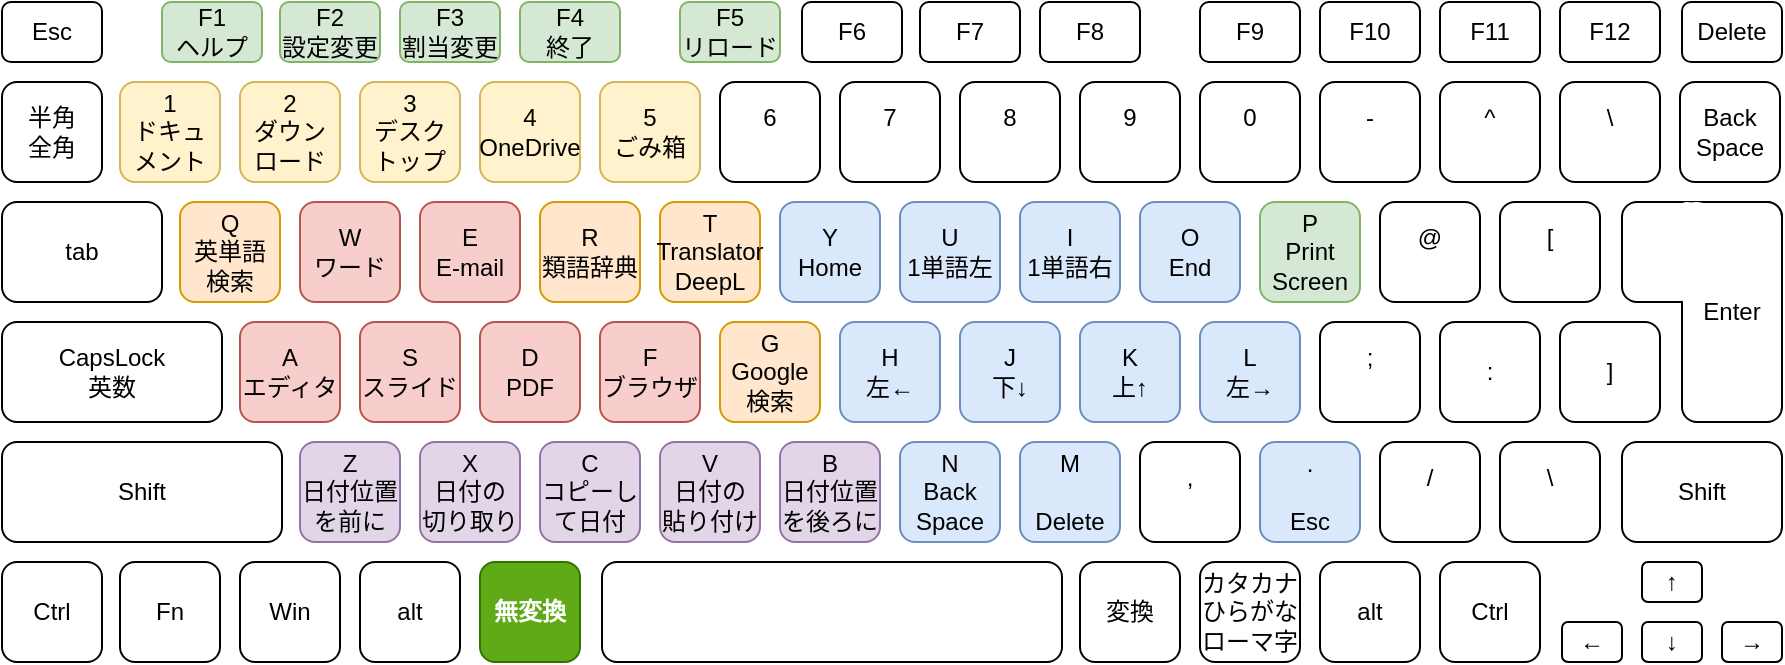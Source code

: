 <mxfile>
    <diagram id="KDNoategi7YZtb6zJ5Sa" name="Page-1">
        <mxGraphModel dx="1010" dy="725" grid="1" gridSize="10" guides="1" tooltips="1" connect="1" arrows="1" fold="1" page="1" pageScale="1" pageWidth="1169" pageHeight="827" math="0" shadow="0">
            <root>
                <mxCell id="0"/>
                <mxCell id="1" parent="0"/>
                <mxCell id="2" value="A&lt;br&gt;エディタ" style="rounded=1;whiteSpace=wrap;html=1;fillColor=#f8cecc;strokeColor=#b85450;" parent="1" vertex="1">
                    <mxGeometry x="259" y="408" width="50" height="50" as="geometry"/>
                </mxCell>
                <mxCell id="3" value="S&lt;br&gt;スライド" style="rounded=1;whiteSpace=wrap;html=1;fillColor=#f8cecc;strokeColor=#b85450;" parent="1" vertex="1">
                    <mxGeometry x="319" y="408" width="50" height="50" as="geometry"/>
                </mxCell>
                <mxCell id="4" value="D&lt;br&gt;PDF" style="rounded=1;whiteSpace=wrap;html=1;fillColor=#f8cecc;strokeColor=#b85450;" parent="1" vertex="1">
                    <mxGeometry x="379" y="408" width="50" height="50" as="geometry"/>
                </mxCell>
                <mxCell id="5" value="F&lt;br&gt;ブラウザ" style="rounded=1;whiteSpace=wrap;html=1;fillColor=#f8cecc;strokeColor=#b85450;" parent="1" vertex="1">
                    <mxGeometry x="439" y="408" width="50" height="50" as="geometry"/>
                </mxCell>
                <mxCell id="6" value="Z&lt;br&gt;日付位置を前に" style="rounded=1;whiteSpace=wrap;html=1;fillColor=#e1d5e7;strokeColor=#9673a6;" parent="1" vertex="1">
                    <mxGeometry x="289" y="468" width="50" height="50" as="geometry"/>
                </mxCell>
                <mxCell id="7" value="X&lt;br&gt;日付の&lt;br&gt;切り取り" style="rounded=1;whiteSpace=wrap;html=1;fillColor=#e1d5e7;strokeColor=#9673a6;" parent="1" vertex="1">
                    <mxGeometry x="349" y="468" width="50" height="50" as="geometry"/>
                </mxCell>
                <mxCell id="8" value="C&lt;br&gt;コピーして日付" style="rounded=1;whiteSpace=wrap;html=1;fillColor=#e1d5e7;strokeColor=#9673a6;" parent="1" vertex="1">
                    <mxGeometry x="409" y="468" width="50" height="50" as="geometry"/>
                </mxCell>
                <mxCell id="9" value="V&lt;br&gt;日付の&lt;br&gt;貼り付け" style="rounded=1;whiteSpace=wrap;html=1;fillColor=#e1d5e7;strokeColor=#9673a6;" parent="1" vertex="1">
                    <mxGeometry x="469" y="468" width="50" height="50" as="geometry"/>
                </mxCell>
                <mxCell id="10" value="G&lt;br&gt;Google&lt;br&gt;検索" style="rounded=1;whiteSpace=wrap;html=1;fillColor=#ffe6cc;strokeColor=#d79b00;" parent="1" vertex="1">
                    <mxGeometry x="499" y="408" width="50" height="50" as="geometry"/>
                </mxCell>
                <mxCell id="11" value="T&lt;br&gt;Translator&lt;br&gt;DeepL" style="rounded=1;whiteSpace=wrap;html=1;fillColor=#ffe6cc;strokeColor=#d79b00;" parent="1" vertex="1">
                    <mxGeometry x="469" y="348" width="50" height="50" as="geometry"/>
                </mxCell>
                <mxCell id="12" value="R&lt;br&gt;類語辞典" style="rounded=1;whiteSpace=wrap;html=1;fillColor=#ffe6cc;strokeColor=#d79b00;" parent="1" vertex="1">
                    <mxGeometry x="409" y="348" width="50" height="50" as="geometry"/>
                </mxCell>
                <mxCell id="13" value="E&lt;br&gt;E-mail" style="rounded=1;whiteSpace=wrap;html=1;fillColor=#f8cecc;strokeColor=#b85450;" parent="1" vertex="1">
                    <mxGeometry x="349" y="348" width="50" height="50" as="geometry"/>
                </mxCell>
                <mxCell id="14" value="W&lt;br&gt;ワード" style="rounded=1;whiteSpace=wrap;html=1;fillColor=#f8cecc;strokeColor=#b85450;" parent="1" vertex="1">
                    <mxGeometry x="289" y="348" width="50" height="50" as="geometry"/>
                </mxCell>
                <mxCell id="15" value="Q&lt;br&gt;英単語&lt;br&gt;検索" style="rounded=1;whiteSpace=wrap;html=1;fillColor=#ffe6cc;strokeColor=#d79b00;" parent="1" vertex="1">
                    <mxGeometry x="229" y="348" width="50" height="50" as="geometry"/>
                </mxCell>
                <mxCell id="16" value="5&lt;br&gt;ごみ箱" style="rounded=1;whiteSpace=wrap;html=1;fillColor=#fff2cc;strokeColor=#d6b656;" parent="1" vertex="1">
                    <mxGeometry x="439" y="288" width="50" height="50" as="geometry"/>
                </mxCell>
                <mxCell id="17" value="4&lt;br&gt;OneDrive&lt;br&gt;" style="rounded=1;whiteSpace=wrap;html=1;fillColor=#fff2cc;strokeColor=#d6b656;" parent="1" vertex="1">
                    <mxGeometry x="379" y="288" width="50" height="50" as="geometry"/>
                </mxCell>
                <mxCell id="18" value="3&lt;br&gt;デスク&lt;br&gt;トップ" style="rounded=1;whiteSpace=wrap;html=1;fillColor=#fff2cc;strokeColor=#d6b656;" parent="1" vertex="1">
                    <mxGeometry x="319" y="288" width="50" height="50" as="geometry"/>
                </mxCell>
                <mxCell id="19" value="2&lt;br&gt;ダウン&lt;br&gt;ロード" style="rounded=1;whiteSpace=wrap;html=1;fillColor=#fff2cc;strokeColor=#d6b656;" parent="1" vertex="1">
                    <mxGeometry x="259" y="288" width="50" height="50" as="geometry"/>
                </mxCell>
                <mxCell id="20" value="1&lt;br&gt;ドキュ&lt;br&gt;メント" style="rounded=1;whiteSpace=wrap;html=1;fillColor=#fff2cc;strokeColor=#d6b656;" parent="1" vertex="1">
                    <mxGeometry x="199" y="288" width="50" height="50" as="geometry"/>
                </mxCell>
                <mxCell id="21" value="H&lt;br&gt;左←" style="rounded=1;whiteSpace=wrap;html=1;fillColor=#dae8fc;strokeColor=#6c8ebf;" parent="1" vertex="1">
                    <mxGeometry x="559" y="408" width="50" height="50" as="geometry"/>
                </mxCell>
                <mxCell id="22" value="J&lt;br&gt;下↓" style="rounded=1;whiteSpace=wrap;html=1;fillColor=#dae8fc;strokeColor=#6c8ebf;" parent="1" vertex="1">
                    <mxGeometry x="619" y="408" width="50" height="50" as="geometry"/>
                </mxCell>
                <mxCell id="23" value="K&lt;br&gt;上↑" style="rounded=1;whiteSpace=wrap;html=1;fillColor=#dae8fc;strokeColor=#6c8ebf;" parent="1" vertex="1">
                    <mxGeometry x="679" y="408" width="50" height="50" as="geometry"/>
                </mxCell>
                <mxCell id="24" value="L&lt;br&gt;左→" style="rounded=1;whiteSpace=wrap;html=1;fillColor=#dae8fc;strokeColor=#6c8ebf;" parent="1" vertex="1">
                    <mxGeometry x="739" y="408" width="50" height="50" as="geometry"/>
                </mxCell>
                <mxCell id="25" value="N&lt;br&gt;Back&lt;br&gt;Space" style="rounded=1;whiteSpace=wrap;html=1;fillColor=#dae8fc;strokeColor=#6c8ebf;" parent="1" vertex="1">
                    <mxGeometry x="589" y="468" width="50" height="50" as="geometry"/>
                </mxCell>
                <mxCell id="26" value="M&lt;br&gt;&lt;br&gt;Delete" style="rounded=1;whiteSpace=wrap;html=1;fillColor=#dae8fc;strokeColor=#6c8ebf;" parent="1" vertex="1">
                    <mxGeometry x="649" y="468" width="50" height="50" as="geometry"/>
                </mxCell>
                <mxCell id="27" value=",&lt;br&gt;&lt;br&gt;" style="rounded=1;whiteSpace=wrap;html=1;" parent="1" vertex="1">
                    <mxGeometry x="709" y="468" width="50" height="50" as="geometry"/>
                </mxCell>
                <mxCell id="28" value=".&lt;br style=&quot;border-color: var(--border-color);&quot;&gt;&lt;br style=&quot;border-color: var(--border-color);&quot;&gt;Esc" style="rounded=1;whiteSpace=wrap;html=1;fillColor=#dae8fc;strokeColor=#6c8ebf;" parent="1" vertex="1">
                    <mxGeometry x="769" y="468" width="50" height="50" as="geometry"/>
                </mxCell>
                <mxCell id="29" value=";&lt;br&gt;&lt;br&gt;" style="rounded=1;whiteSpace=wrap;html=1;" parent="1" vertex="1">
                    <mxGeometry x="799" y="408" width="50" height="50" as="geometry"/>
                </mxCell>
                <mxCell id="30" value="P&lt;br&gt;Print&lt;br&gt;Screen" style="rounded=1;whiteSpace=wrap;html=1;fillColor=#d5e8d4;strokeColor=#82b366;" parent="1" vertex="1">
                    <mxGeometry x="769" y="348" width="50" height="50" as="geometry"/>
                </mxCell>
                <mxCell id="31" value="O&lt;br&gt;End&lt;br&gt;" style="rounded=1;whiteSpace=wrap;html=1;fillColor=#dae8fc;strokeColor=#6c8ebf;" parent="1" vertex="1">
                    <mxGeometry x="709" y="348" width="50" height="50" as="geometry"/>
                </mxCell>
                <mxCell id="32" value="I&lt;br&gt;1単語右&lt;br&gt;" style="rounded=1;whiteSpace=wrap;html=1;fillColor=#dae8fc;strokeColor=#6c8ebf;" parent="1" vertex="1">
                    <mxGeometry x="649" y="348" width="50" height="50" as="geometry"/>
                </mxCell>
                <mxCell id="33" value="U&lt;br&gt;1単語左&lt;br&gt;" style="rounded=1;whiteSpace=wrap;html=1;fillColor=#dae8fc;strokeColor=#6c8ebf;" parent="1" vertex="1">
                    <mxGeometry x="589" y="348" width="50" height="50" as="geometry"/>
                </mxCell>
                <mxCell id="34" value="Y&lt;br&gt;Home&lt;br&gt;" style="rounded=1;whiteSpace=wrap;html=1;fillColor=#dae8fc;strokeColor=#6c8ebf;" parent="1" vertex="1">
                    <mxGeometry x="529" y="348" width="50" height="50" as="geometry"/>
                </mxCell>
                <mxCell id="35" value="0&lt;br&gt;&lt;br&gt;" style="rounded=1;whiteSpace=wrap;html=1;" parent="1" vertex="1">
                    <mxGeometry x="739" y="288" width="50" height="50" as="geometry"/>
                </mxCell>
                <mxCell id="36" value="9&lt;br&gt;&lt;br&gt;" style="rounded=1;whiteSpace=wrap;html=1;" parent="1" vertex="1">
                    <mxGeometry x="679" y="288" width="50" height="50" as="geometry"/>
                </mxCell>
                <mxCell id="37" value="8&lt;br&gt;&lt;br&gt;" style="rounded=1;whiteSpace=wrap;html=1;" parent="1" vertex="1">
                    <mxGeometry x="619" y="288" width="50" height="50" as="geometry"/>
                </mxCell>
                <mxCell id="38" value="7&lt;br&gt;&lt;br&gt;" style="rounded=1;whiteSpace=wrap;html=1;" parent="1" vertex="1">
                    <mxGeometry x="559" y="288" width="50" height="50" as="geometry"/>
                </mxCell>
                <mxCell id="39" value="6&lt;br&gt;&lt;br&gt;" style="rounded=1;whiteSpace=wrap;html=1;" parent="1" vertex="1">
                    <mxGeometry x="499" y="288" width="50" height="50" as="geometry"/>
                </mxCell>
                <mxCell id="40" value="B&lt;br&gt;日付位置を後ろに" style="rounded=1;whiteSpace=wrap;html=1;fillColor=#e1d5e7;strokeColor=#9673a6;" parent="1" vertex="1">
                    <mxGeometry x="529" y="468" width="50" height="50" as="geometry"/>
                </mxCell>
                <mxCell id="41" value="F5&lt;br&gt;リロード" style="rounded=1;whiteSpace=wrap;html=1;fillColor=#d5e8d4;strokeColor=#82b366;" parent="1" vertex="1">
                    <mxGeometry x="479" y="248" width="50" height="30" as="geometry"/>
                </mxCell>
                <mxCell id="42" value="F4&lt;br&gt;終了" style="rounded=1;whiteSpace=wrap;html=1;fillColor=#d5e8d4;strokeColor=#82b366;" parent="1" vertex="1">
                    <mxGeometry x="399" y="248" width="50" height="30" as="geometry"/>
                </mxCell>
                <mxCell id="43" value="F3&lt;br&gt;割当変更" style="rounded=1;whiteSpace=wrap;html=1;fillColor=#d5e8d4;strokeColor=#82b366;" parent="1" vertex="1">
                    <mxGeometry x="339" y="248" width="50" height="30" as="geometry"/>
                </mxCell>
                <mxCell id="44" value="F2&lt;br&gt;設定変更" style="rounded=1;whiteSpace=wrap;html=1;fillColor=#d5e8d4;strokeColor=#82b366;" parent="1" vertex="1">
                    <mxGeometry x="279" y="248" width="50" height="30" as="geometry"/>
                </mxCell>
                <mxCell id="45" value="F1&lt;br&gt;ヘルプ" style="rounded=1;whiteSpace=wrap;html=1;fillColor=#d5e8d4;strokeColor=#82b366;" parent="1" vertex="1">
                    <mxGeometry x="220" y="248" width="50" height="30" as="geometry"/>
                </mxCell>
                <mxCell id="46" value="F10" style="rounded=1;whiteSpace=wrap;html=1;" parent="1" vertex="1">
                    <mxGeometry x="799" y="248" width="50" height="30" as="geometry"/>
                </mxCell>
                <mxCell id="47" value="F9" style="rounded=1;whiteSpace=wrap;html=1;" parent="1" vertex="1">
                    <mxGeometry x="739" y="248" width="50" height="30" as="geometry"/>
                </mxCell>
                <mxCell id="48" value="F8" style="rounded=1;whiteSpace=wrap;html=1;" parent="1" vertex="1">
                    <mxGeometry x="659" y="248" width="50" height="30" as="geometry"/>
                </mxCell>
                <mxCell id="49" value="F7" style="rounded=1;whiteSpace=wrap;html=1;" parent="1" vertex="1">
                    <mxGeometry x="599" y="248" width="50" height="30" as="geometry"/>
                </mxCell>
                <mxCell id="50" value="F6" style="rounded=1;whiteSpace=wrap;html=1;" parent="1" vertex="1">
                    <mxGeometry x="540" y="248" width="50" height="30" as="geometry"/>
                </mxCell>
                <mxCell id="51" value="" style="rounded=1;whiteSpace=wrap;html=1;" parent="1" vertex="1">
                    <mxGeometry x="950" y="348" width="80" height="50" as="geometry"/>
                </mxCell>
                <mxCell id="52" value="[&lt;br&gt;&lt;br&gt;" style="rounded=1;whiteSpace=wrap;html=1;" parent="1" vertex="1">
                    <mxGeometry x="889" y="348" width="50" height="50" as="geometry"/>
                </mxCell>
                <mxCell id="53" value="@&lt;br&gt;&lt;br&gt;" style="rounded=1;whiteSpace=wrap;html=1;" parent="1" vertex="1">
                    <mxGeometry x="829" y="348" width="50" height="50" as="geometry"/>
                </mxCell>
                <mxCell id="54" value="^&lt;br&gt;&lt;br&gt;" style="rounded=1;whiteSpace=wrap;html=1;" parent="1" vertex="1">
                    <mxGeometry x="859" y="288" width="50" height="50" as="geometry"/>
                </mxCell>
                <mxCell id="55" value="-&lt;br&gt;&lt;br&gt;" style="rounded=1;whiteSpace=wrap;html=1;" parent="1" vertex="1">
                    <mxGeometry x="799" y="288" width="50" height="50" as="geometry"/>
                </mxCell>
                <mxCell id="56" value="\&lt;br&gt;&lt;br&gt;" style="rounded=1;whiteSpace=wrap;html=1;" parent="1" vertex="1">
                    <mxGeometry x="889" y="468" width="50" height="50" as="geometry"/>
                </mxCell>
                <mxCell id="57" value="/&lt;br&gt;&lt;br&gt;" style="rounded=1;whiteSpace=wrap;html=1;" parent="1" vertex="1">
                    <mxGeometry x="829" y="468" width="50" height="50" as="geometry"/>
                </mxCell>
                <mxCell id="58" value="]" style="rounded=1;whiteSpace=wrap;html=1;" parent="1" vertex="1">
                    <mxGeometry x="919" y="408" width="50" height="50" as="geometry"/>
                </mxCell>
                <mxCell id="59" value=":&lt;br&gt;" style="rounded=1;whiteSpace=wrap;html=1;" parent="1" vertex="1">
                    <mxGeometry x="859" y="408" width="50" height="50" as="geometry"/>
                </mxCell>
                <mxCell id="60" value="Enter" style="rounded=1;whiteSpace=wrap;html=1;" parent="1" vertex="1">
                    <mxGeometry x="980" y="348" width="50" height="110" as="geometry"/>
                </mxCell>
                <mxCell id="63" value="F12" style="rounded=1;whiteSpace=wrap;html=1;" parent="1" vertex="1">
                    <mxGeometry x="919" y="248" width="50" height="30" as="geometry"/>
                </mxCell>
                <mxCell id="64" value="F11" style="rounded=1;whiteSpace=wrap;html=1;" parent="1" vertex="1">
                    <mxGeometry x="859" y="248" width="50" height="30" as="geometry"/>
                </mxCell>
                <mxCell id="65" value="" style="rounded=1;whiteSpace=wrap;html=1;" parent="1" vertex="1">
                    <mxGeometry x="440" y="528" width="230" height="50" as="geometry"/>
                </mxCell>
                <mxCell id="66" value="&lt;b&gt;無変換&lt;/b&gt;" style="rounded=1;whiteSpace=wrap;html=1;fillColor=#60a917;fontColor=#ffffff;strokeColor=#2D7600;" parent="1" vertex="1">
                    <mxGeometry x="379" y="528" width="50" height="50" as="geometry"/>
                </mxCell>
                <mxCell id="67" value="変換" style="rounded=1;whiteSpace=wrap;html=1;" parent="1" vertex="1">
                    <mxGeometry x="679" y="528" width="50" height="50" as="geometry"/>
                </mxCell>
                <mxCell id="68" value="カタカナ&lt;br&gt;ひらがな&lt;br&gt;ローマ字" style="rounded=1;whiteSpace=wrap;html=1;" parent="1" vertex="1">
                    <mxGeometry x="739" y="528" width="50" height="50" as="geometry"/>
                </mxCell>
                <mxCell id="69" value="alt" style="rounded=1;whiteSpace=wrap;html=1;" parent="1" vertex="1">
                    <mxGeometry x="799" y="528" width="50" height="50" as="geometry"/>
                </mxCell>
                <mxCell id="70" value="Ctrl" style="rounded=1;whiteSpace=wrap;html=1;" parent="1" vertex="1">
                    <mxGeometry x="859" y="528" width="50" height="50" as="geometry"/>
                </mxCell>
                <mxCell id="72" value="alt" style="rounded=1;whiteSpace=wrap;html=1;" parent="1" vertex="1">
                    <mxGeometry x="319" y="528" width="50" height="50" as="geometry"/>
                </mxCell>
                <mxCell id="73" value="Win" style="rounded=1;whiteSpace=wrap;html=1;" parent="1" vertex="1">
                    <mxGeometry x="259" y="528" width="50" height="50" as="geometry"/>
                </mxCell>
                <mxCell id="74" value="Fn" style="rounded=1;whiteSpace=wrap;html=1;" parent="1" vertex="1">
                    <mxGeometry x="199" y="528" width="50" height="50" as="geometry"/>
                </mxCell>
                <mxCell id="75" value="Esc" style="rounded=1;whiteSpace=wrap;html=1;" parent="1" vertex="1">
                    <mxGeometry x="140" y="248" width="50" height="30" as="geometry"/>
                </mxCell>
                <mxCell id="76" value="半角&lt;br&gt;全角" style="rounded=1;whiteSpace=wrap;html=1;" parent="1" vertex="1">
                    <mxGeometry x="140" y="288" width="50" height="50" as="geometry"/>
                </mxCell>
                <mxCell id="77" value="tab" style="rounded=1;whiteSpace=wrap;html=1;" parent="1" vertex="1">
                    <mxGeometry x="140" y="348" width="80" height="50" as="geometry"/>
                </mxCell>
                <mxCell id="78" value="CapsLock&lt;br&gt;英数" style="rounded=1;whiteSpace=wrap;html=1;" parent="1" vertex="1">
                    <mxGeometry x="140" y="408" width="110" height="50" as="geometry"/>
                </mxCell>
                <mxCell id="79" value="Shift" style="rounded=1;whiteSpace=wrap;html=1;" parent="1" vertex="1">
                    <mxGeometry x="140" y="468" width="140" height="50" as="geometry"/>
                </mxCell>
                <mxCell id="80" value="Ctrl" style="rounded=1;whiteSpace=wrap;html=1;" parent="1" vertex="1">
                    <mxGeometry x="140" y="528" width="50" height="50" as="geometry"/>
                </mxCell>
                <mxCell id="81" value="Shift" style="rounded=1;whiteSpace=wrap;html=1;" parent="1" vertex="1">
                    <mxGeometry x="950" y="468" width="80" height="50" as="geometry"/>
                </mxCell>
                <mxCell id="82" value="Back&lt;br&gt;Space" style="rounded=1;whiteSpace=wrap;html=1;" parent="1" vertex="1">
                    <mxGeometry x="979" y="288" width="50" height="50" as="geometry"/>
                </mxCell>
                <mxCell id="83" value="\&lt;br&gt;&lt;br&gt;" style="rounded=1;whiteSpace=wrap;html=1;" parent="1" vertex="1">
                    <mxGeometry x="919" y="288" width="50" height="50" as="geometry"/>
                </mxCell>
                <mxCell id="144" value="" style="ellipse;whiteSpace=wrap;html=1;strokeColor=none;" parent="1" vertex="1">
                    <mxGeometry x="970" y="348" width="25" height="50" as="geometry"/>
                </mxCell>
                <mxCell id="147" value="" style="ellipse;whiteSpace=wrap;html=1;strokeColor=none;" parent="1" vertex="1">
                    <mxGeometry x="979" y="348" width="16" height="10" as="geometry"/>
                </mxCell>
                <mxCell id="149" value="←" style="rounded=1;whiteSpace=wrap;html=1;" parent="1" vertex="1">
                    <mxGeometry x="920" y="558" width="30" height="20" as="geometry"/>
                </mxCell>
                <mxCell id="151" value="↓" style="rounded=1;whiteSpace=wrap;html=1;" parent="1" vertex="1">
                    <mxGeometry x="960" y="558" width="30" height="20" as="geometry"/>
                </mxCell>
                <mxCell id="152" value="→" style="rounded=1;whiteSpace=wrap;html=1;" parent="1" vertex="1">
                    <mxGeometry x="1000" y="558" width="30" height="20" as="geometry"/>
                </mxCell>
                <mxCell id="153" value="↑" style="rounded=1;whiteSpace=wrap;html=1;" parent="1" vertex="1">
                    <mxGeometry x="960" y="528" width="30" height="20" as="geometry"/>
                </mxCell>
                <mxCell id="154" value="Delete" style="rounded=1;whiteSpace=wrap;html=1;" parent="1" vertex="1">
                    <mxGeometry x="980" y="248" width="50" height="30" as="geometry"/>
                </mxCell>
            </root>
        </mxGraphModel>
    </diagram>
</mxfile>